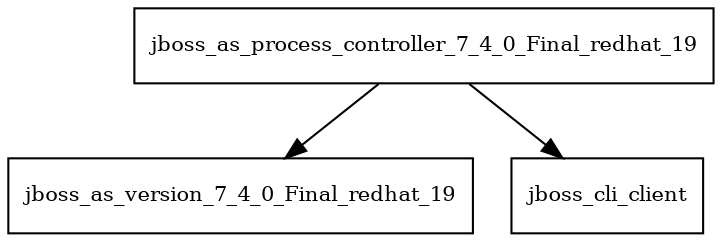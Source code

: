 digraph jboss_as_process_controller_7_4_0_Final_redhat_19_dependencies {
  node [shape = box, fontsize=10.0];
  jboss_as_process_controller_7_4_0_Final_redhat_19 -> jboss_as_version_7_4_0_Final_redhat_19;
  jboss_as_process_controller_7_4_0_Final_redhat_19 -> jboss_cli_client;
}
